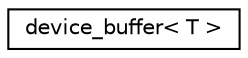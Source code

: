digraph "Graphical Class Hierarchy"
{
  edge [fontname="Helvetica",fontsize="10",labelfontname="Helvetica",labelfontsize="10"];
  node [fontname="Helvetica",fontsize="10",shape=record];
  rankdir="LR";
  Node0 [label="device_buffer\< T \>",height=0.2,width=0.4,color="black", fillcolor="white", style="filled",URL="$classdevice__buffer.html",tooltip="A helper class that owns a resizable device memory buffer. "];
}
